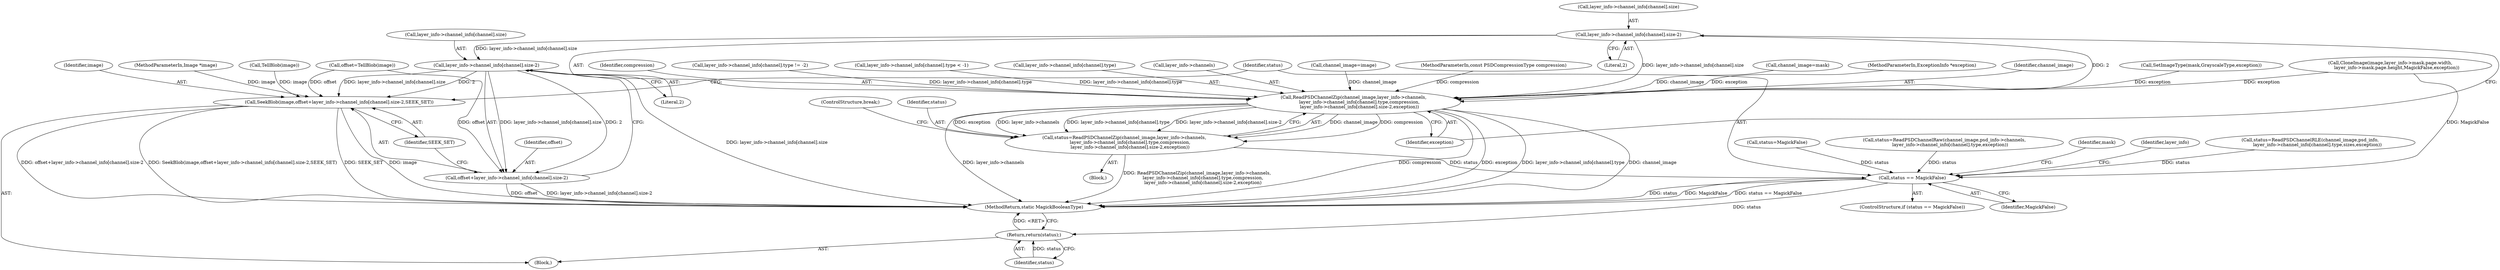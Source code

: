 digraph "0_ImageMagick_04a567494786d5bb50894fc8bb8fea0cf496bea8@pointer" {
"1000329" [label="(Call,layer_info->channel_info[channel].size-2)"];
"1000316" [label="(Call,ReadPSDChannelZip(channel_image,layer_info->channels,\n        layer_info->channel_info[channel].type,compression,\n        layer_info->channel_info[channel].size-2,exception))"];
"1000314" [label="(Call,status=ReadPSDChannelZip(channel_image,layer_info->channels,\n        layer_info->channel_info[channel].type,compression,\n        layer_info->channel_info[channel].size-2,exception))"];
"1000368" [label="(Call,status == MagickFalse)"];
"1000393" [label="(Return,return(status);)"];
"1000357" [label="(Call,layer_info->channel_info[channel].size-2)"];
"1000353" [label="(Call,SeekBlob(image,offset+layer_info->channel_info[channel].size-2,SEEK_SET))"];
"1000355" [label="(Call,offset+layer_info->channel_info[channel].size-2)"];
"1000357" [label="(Call,layer_info->channel_info[channel].size-2)"];
"1000369" [label="(Identifier,status)"];
"1000367" [label="(ControlStructure,if (status == MagickFalse))"];
"1000370" [label="(Identifier,MagickFalse)"];
"1000238" [label="(Call,channel_image=mask)"];
"1000374" [label="(Identifier,mask)"];
"1000353" [label="(Call,SeekBlob(image,offset+layer_info->channel_info[channel].size-2,SEEK_SET))"];
"1000366" [label="(Identifier,SEEK_SET)"];
"1000365" [label="(Literal,2)"];
"1000337" [label="(Literal,2)"];
"1000108" [label="(MethodParameterIn,ExceptionInfo *exception)"];
"1000317" [label="(Identifier,channel_image)"];
"1000394" [label="(Identifier,status)"];
"1000389" [label="(Identifier,layer_info)"];
"1000291" [label="(Call,status=ReadPSDChannelRLE(channel_image,psd_info,\n          layer_info->channel_info[channel].type,sizes,exception))"];
"1000354" [label="(Identifier,image)"];
"1000209" [label="(Call,CloneImage(image,layer_info->mask.page.width,\n         layer_info->mask.page.height,MagickFalse,exception))"];
"1000368" [label="(Call,status == MagickFalse)"];
"1000316" [label="(Call,ReadPSDChannelZip(channel_image,layer_info->channels,\n        layer_info->channel_info[channel].type,compression,\n        layer_info->channel_info[channel].size-2,exception))"];
"1000315" [label="(Identifier,status)"];
"1000250" [label="(Block,)"];
"1000330" [label="(Call,layer_info->channel_info[channel].size)"];
"1000338" [label="(Identifier,exception)"];
"1000393" [label="(Return,return(status);)"];
"1000395" [label="(MethodReturn,static MagickBooleanType)"];
"1000358" [label="(Call,layer_info->channel_info[channel].size)"];
"1000355" [label="(Call,offset+layer_info->channel_info[channel].size-2)"];
"1000234" [label="(Call,SetImageType(mask,GrayscaleType,exception))"];
"1000245" [label="(Call,status=MagickFalse)"];
"1000328" [label="(Identifier,compression)"];
"1000162" [label="(Call,layer_info->channel_info[channel].type != -2)"];
"1000329" [label="(Call,layer_info->channel_info[channel].size-2)"];
"1000314" [label="(Call,status=ReadPSDChannelZip(channel_image,layer_info->channels,\n        layer_info->channel_info[channel].type,compression,\n        layer_info->channel_info[channel].size-2,exception))"];
"1000124" [label="(Call,layer_info->channel_info[channel].type < -1)"];
"1000339" [label="(ControlStructure,break;)"];
"1000243" [label="(Call,TellBlob(image))"];
"1000102" [label="(MethodParameterIn,Image *image)"];
"1000321" [label="(Call,layer_info->channel_info[channel].type)"];
"1000318" [label="(Call,layer_info->channels)"];
"1000114" [label="(Call,channel_image=image)"];
"1000241" [label="(Call,offset=TellBlob(image))"];
"1000109" [label="(Block,)"];
"1000107" [label="(MethodParameterIn,const PSDCompressionType compression)"];
"1000252" [label="(Call,status=ReadPSDChannelRaw(channel_image,psd_info->channels,\n        layer_info->channel_info[channel].type,exception))"];
"1000356" [label="(Identifier,offset)"];
"1000329" -> "1000316"  [label="AST: "];
"1000329" -> "1000337"  [label="CFG: "];
"1000330" -> "1000329"  [label="AST: "];
"1000337" -> "1000329"  [label="AST: "];
"1000338" -> "1000329"  [label="CFG: "];
"1000329" -> "1000316"  [label="DDG: layer_info->channel_info[channel].size"];
"1000329" -> "1000316"  [label="DDG: 2"];
"1000329" -> "1000357"  [label="DDG: layer_info->channel_info[channel].size"];
"1000316" -> "1000314"  [label="AST: "];
"1000316" -> "1000338"  [label="CFG: "];
"1000317" -> "1000316"  [label="AST: "];
"1000318" -> "1000316"  [label="AST: "];
"1000321" -> "1000316"  [label="AST: "];
"1000328" -> "1000316"  [label="AST: "];
"1000338" -> "1000316"  [label="AST: "];
"1000314" -> "1000316"  [label="CFG: "];
"1000316" -> "1000395"  [label="DDG: layer_info->channels"];
"1000316" -> "1000395"  [label="DDG: compression"];
"1000316" -> "1000395"  [label="DDG: exception"];
"1000316" -> "1000395"  [label="DDG: layer_info->channel_info[channel].type"];
"1000316" -> "1000395"  [label="DDG: channel_image"];
"1000316" -> "1000314"  [label="DDG: channel_image"];
"1000316" -> "1000314"  [label="DDG: compression"];
"1000316" -> "1000314"  [label="DDG: exception"];
"1000316" -> "1000314"  [label="DDG: layer_info->channels"];
"1000316" -> "1000314"  [label="DDG: layer_info->channel_info[channel].type"];
"1000316" -> "1000314"  [label="DDG: layer_info->channel_info[channel].size-2"];
"1000238" -> "1000316"  [label="DDG: channel_image"];
"1000114" -> "1000316"  [label="DDG: channel_image"];
"1000124" -> "1000316"  [label="DDG: layer_info->channel_info[channel].type"];
"1000162" -> "1000316"  [label="DDG: layer_info->channel_info[channel].type"];
"1000107" -> "1000316"  [label="DDG: compression"];
"1000209" -> "1000316"  [label="DDG: exception"];
"1000234" -> "1000316"  [label="DDG: exception"];
"1000108" -> "1000316"  [label="DDG: exception"];
"1000314" -> "1000250"  [label="AST: "];
"1000315" -> "1000314"  [label="AST: "];
"1000339" -> "1000314"  [label="CFG: "];
"1000314" -> "1000395"  [label="DDG: ReadPSDChannelZip(channel_image,layer_info->channels,\n        layer_info->channel_info[channel].type,compression,\n        layer_info->channel_info[channel].size-2,exception)"];
"1000314" -> "1000368"  [label="DDG: status"];
"1000368" -> "1000367"  [label="AST: "];
"1000368" -> "1000370"  [label="CFG: "];
"1000369" -> "1000368"  [label="AST: "];
"1000370" -> "1000368"  [label="AST: "];
"1000374" -> "1000368"  [label="CFG: "];
"1000389" -> "1000368"  [label="CFG: "];
"1000368" -> "1000395"  [label="DDG: status"];
"1000368" -> "1000395"  [label="DDG: MagickFalse"];
"1000368" -> "1000395"  [label="DDG: status == MagickFalse"];
"1000252" -> "1000368"  [label="DDG: status"];
"1000245" -> "1000368"  [label="DDG: status"];
"1000291" -> "1000368"  [label="DDG: status"];
"1000209" -> "1000368"  [label="DDG: MagickFalse"];
"1000368" -> "1000393"  [label="DDG: status"];
"1000393" -> "1000109"  [label="AST: "];
"1000393" -> "1000394"  [label="CFG: "];
"1000394" -> "1000393"  [label="AST: "];
"1000395" -> "1000393"  [label="CFG: "];
"1000393" -> "1000395"  [label="DDG: <RET>"];
"1000394" -> "1000393"  [label="DDG: status"];
"1000357" -> "1000355"  [label="AST: "];
"1000357" -> "1000365"  [label="CFG: "];
"1000358" -> "1000357"  [label="AST: "];
"1000365" -> "1000357"  [label="AST: "];
"1000355" -> "1000357"  [label="CFG: "];
"1000357" -> "1000395"  [label="DDG: layer_info->channel_info[channel].size"];
"1000357" -> "1000353"  [label="DDG: layer_info->channel_info[channel].size"];
"1000357" -> "1000353"  [label="DDG: 2"];
"1000357" -> "1000355"  [label="DDG: layer_info->channel_info[channel].size"];
"1000357" -> "1000355"  [label="DDG: 2"];
"1000353" -> "1000109"  [label="AST: "];
"1000353" -> "1000366"  [label="CFG: "];
"1000354" -> "1000353"  [label="AST: "];
"1000355" -> "1000353"  [label="AST: "];
"1000366" -> "1000353"  [label="AST: "];
"1000369" -> "1000353"  [label="CFG: "];
"1000353" -> "1000395"  [label="DDG: SeekBlob(image,offset+layer_info->channel_info[channel].size-2,SEEK_SET)"];
"1000353" -> "1000395"  [label="DDG: SEEK_SET"];
"1000353" -> "1000395"  [label="DDG: image"];
"1000353" -> "1000395"  [label="DDG: offset+layer_info->channel_info[channel].size-2"];
"1000243" -> "1000353"  [label="DDG: image"];
"1000102" -> "1000353"  [label="DDG: image"];
"1000241" -> "1000353"  [label="DDG: offset"];
"1000356" -> "1000355"  [label="AST: "];
"1000366" -> "1000355"  [label="CFG: "];
"1000355" -> "1000395"  [label="DDG: offset"];
"1000355" -> "1000395"  [label="DDG: layer_info->channel_info[channel].size-2"];
"1000241" -> "1000355"  [label="DDG: offset"];
}
